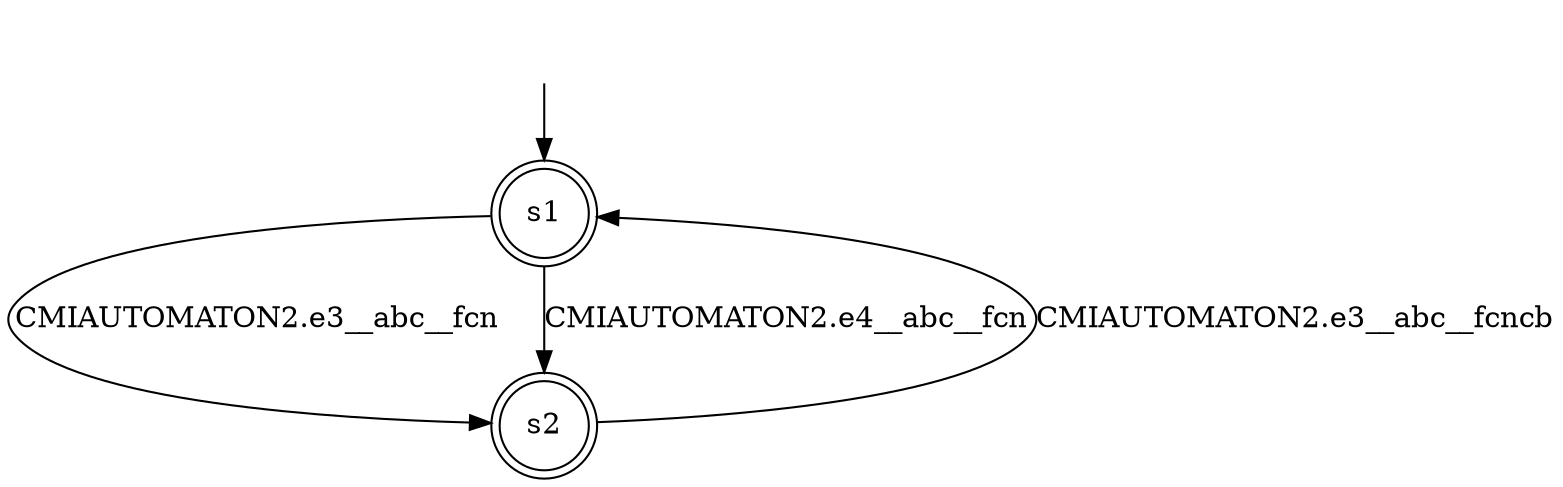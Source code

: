 digraph automaton {
	1 [label=<s1> shape="doublecircle"];
	2 [label=<s2> shape="doublecircle"];
	__init1 [label=<> shape="none"];
	__init1 -> 1;
	1 -> 2 [label=<CMIAUTOMATON2.e3__abc__fcn> id="1-0-2"];
	1 -> 2 [label=<CMIAUTOMATON2.e4__abc__fcn> id="1-1-2"];
	2 -> 1 [label=<CMIAUTOMATON2.e3__abc__fcncb> id="2-0-1"];
}
